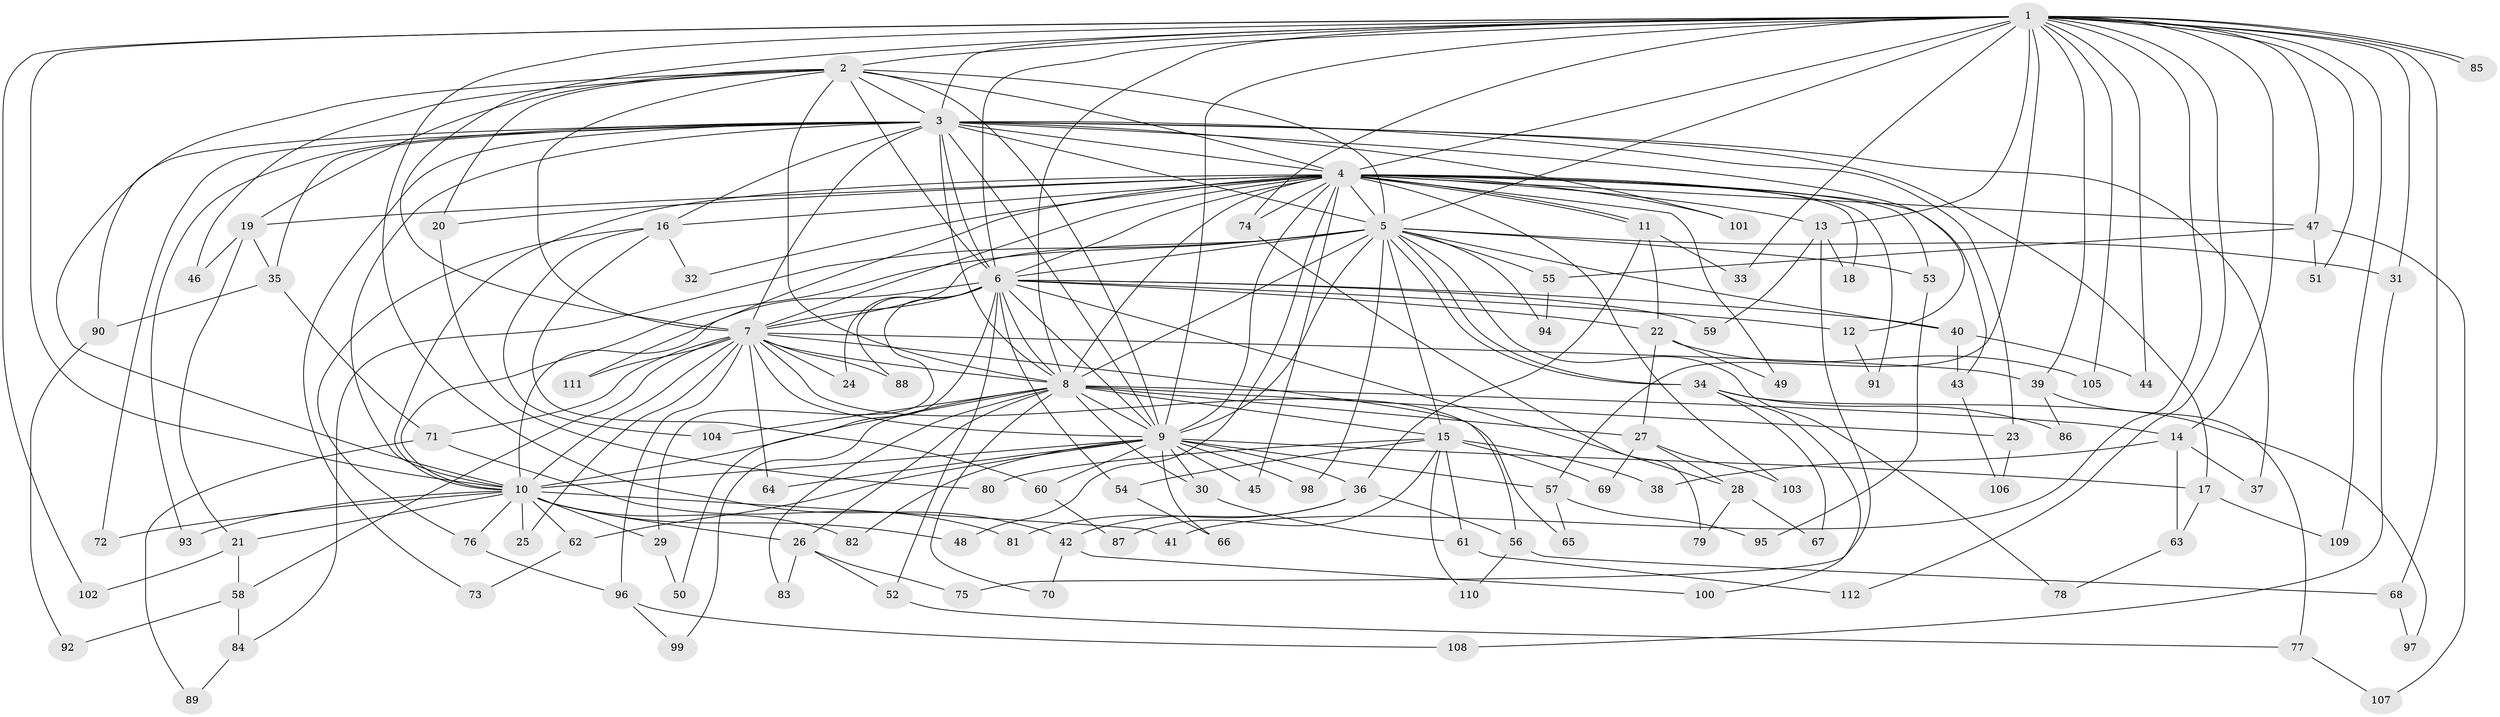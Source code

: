 // Generated by graph-tools (version 1.1) at 2025/45/03/09/25 04:45:50]
// undirected, 112 vertices, 249 edges
graph export_dot {
graph [start="1"]
  node [color=gray90,style=filled];
  1;
  2;
  3;
  4;
  5;
  6;
  7;
  8;
  9;
  10;
  11;
  12;
  13;
  14;
  15;
  16;
  17;
  18;
  19;
  20;
  21;
  22;
  23;
  24;
  25;
  26;
  27;
  28;
  29;
  30;
  31;
  32;
  33;
  34;
  35;
  36;
  37;
  38;
  39;
  40;
  41;
  42;
  43;
  44;
  45;
  46;
  47;
  48;
  49;
  50;
  51;
  52;
  53;
  54;
  55;
  56;
  57;
  58;
  59;
  60;
  61;
  62;
  63;
  64;
  65;
  66;
  67;
  68;
  69;
  70;
  71;
  72;
  73;
  74;
  75;
  76;
  77;
  78;
  79;
  80;
  81;
  82;
  83;
  84;
  85;
  86;
  87;
  88;
  89;
  90;
  91;
  92;
  93;
  94;
  95;
  96;
  97;
  98;
  99;
  100;
  101;
  102;
  103;
  104;
  105;
  106;
  107;
  108;
  109;
  110;
  111;
  112;
  1 -- 2;
  1 -- 3;
  1 -- 4;
  1 -- 5;
  1 -- 6;
  1 -- 7;
  1 -- 8;
  1 -- 9;
  1 -- 10;
  1 -- 13;
  1 -- 14;
  1 -- 31;
  1 -- 33;
  1 -- 39;
  1 -- 41;
  1 -- 42;
  1 -- 44;
  1 -- 47;
  1 -- 51;
  1 -- 57;
  1 -- 68;
  1 -- 74;
  1 -- 85;
  1 -- 85;
  1 -- 102;
  1 -- 105;
  1 -- 109;
  1 -- 112;
  2 -- 3;
  2 -- 4;
  2 -- 5;
  2 -- 6;
  2 -- 7;
  2 -- 8;
  2 -- 9;
  2 -- 10;
  2 -- 19;
  2 -- 20;
  2 -- 46;
  3 -- 4;
  3 -- 5;
  3 -- 6;
  3 -- 7;
  3 -- 8;
  3 -- 9;
  3 -- 10;
  3 -- 12;
  3 -- 16;
  3 -- 17;
  3 -- 23;
  3 -- 35;
  3 -- 37;
  3 -- 72;
  3 -- 73;
  3 -- 90;
  3 -- 93;
  3 -- 101;
  4 -- 5;
  4 -- 6;
  4 -- 7;
  4 -- 8;
  4 -- 9;
  4 -- 10;
  4 -- 11;
  4 -- 11;
  4 -- 13;
  4 -- 16;
  4 -- 18;
  4 -- 19;
  4 -- 20;
  4 -- 32;
  4 -- 43;
  4 -- 45;
  4 -- 47;
  4 -- 48;
  4 -- 49;
  4 -- 53;
  4 -- 74;
  4 -- 91;
  4 -- 101;
  4 -- 103;
  4 -- 111;
  5 -- 6;
  5 -- 7;
  5 -- 8;
  5 -- 9;
  5 -- 10;
  5 -- 15;
  5 -- 31;
  5 -- 34;
  5 -- 34;
  5 -- 40;
  5 -- 53;
  5 -- 55;
  5 -- 78;
  5 -- 84;
  5 -- 94;
  5 -- 98;
  6 -- 7;
  6 -- 8;
  6 -- 9;
  6 -- 10;
  6 -- 12;
  6 -- 22;
  6 -- 24;
  6 -- 28;
  6 -- 29;
  6 -- 40;
  6 -- 50;
  6 -- 52;
  6 -- 54;
  6 -- 59;
  6 -- 88;
  7 -- 8;
  7 -- 9;
  7 -- 10;
  7 -- 24;
  7 -- 25;
  7 -- 39;
  7 -- 56;
  7 -- 58;
  7 -- 64;
  7 -- 65;
  7 -- 71;
  7 -- 88;
  7 -- 96;
  7 -- 111;
  8 -- 9;
  8 -- 10;
  8 -- 14;
  8 -- 15;
  8 -- 23;
  8 -- 26;
  8 -- 27;
  8 -- 30;
  8 -- 70;
  8 -- 83;
  8 -- 99;
  8 -- 104;
  9 -- 10;
  9 -- 17;
  9 -- 30;
  9 -- 36;
  9 -- 45;
  9 -- 57;
  9 -- 60;
  9 -- 62;
  9 -- 64;
  9 -- 66;
  9 -- 82;
  9 -- 98;
  10 -- 21;
  10 -- 25;
  10 -- 26;
  10 -- 29;
  10 -- 41;
  10 -- 48;
  10 -- 62;
  10 -- 72;
  10 -- 76;
  10 -- 82;
  10 -- 93;
  11 -- 22;
  11 -- 33;
  11 -- 36;
  12 -- 91;
  13 -- 18;
  13 -- 59;
  13 -- 75;
  14 -- 37;
  14 -- 38;
  14 -- 63;
  15 -- 38;
  15 -- 54;
  15 -- 61;
  15 -- 69;
  15 -- 80;
  15 -- 87;
  15 -- 110;
  16 -- 32;
  16 -- 60;
  16 -- 76;
  16 -- 104;
  17 -- 63;
  17 -- 109;
  19 -- 21;
  19 -- 35;
  19 -- 46;
  20 -- 80;
  21 -- 58;
  21 -- 102;
  22 -- 27;
  22 -- 49;
  22 -- 105;
  23 -- 106;
  26 -- 52;
  26 -- 75;
  26 -- 83;
  27 -- 28;
  27 -- 69;
  27 -- 103;
  28 -- 67;
  28 -- 79;
  29 -- 50;
  30 -- 61;
  31 -- 108;
  34 -- 67;
  34 -- 86;
  34 -- 97;
  34 -- 100;
  35 -- 71;
  35 -- 90;
  36 -- 42;
  36 -- 56;
  36 -- 81;
  39 -- 77;
  39 -- 86;
  40 -- 43;
  40 -- 44;
  42 -- 70;
  42 -- 100;
  43 -- 106;
  47 -- 51;
  47 -- 55;
  47 -- 107;
  52 -- 77;
  53 -- 95;
  54 -- 66;
  55 -- 94;
  56 -- 68;
  56 -- 110;
  57 -- 65;
  57 -- 95;
  58 -- 84;
  58 -- 92;
  60 -- 87;
  61 -- 112;
  62 -- 73;
  63 -- 78;
  68 -- 97;
  71 -- 81;
  71 -- 89;
  74 -- 79;
  76 -- 96;
  77 -- 107;
  84 -- 89;
  90 -- 92;
  96 -- 99;
  96 -- 108;
}
